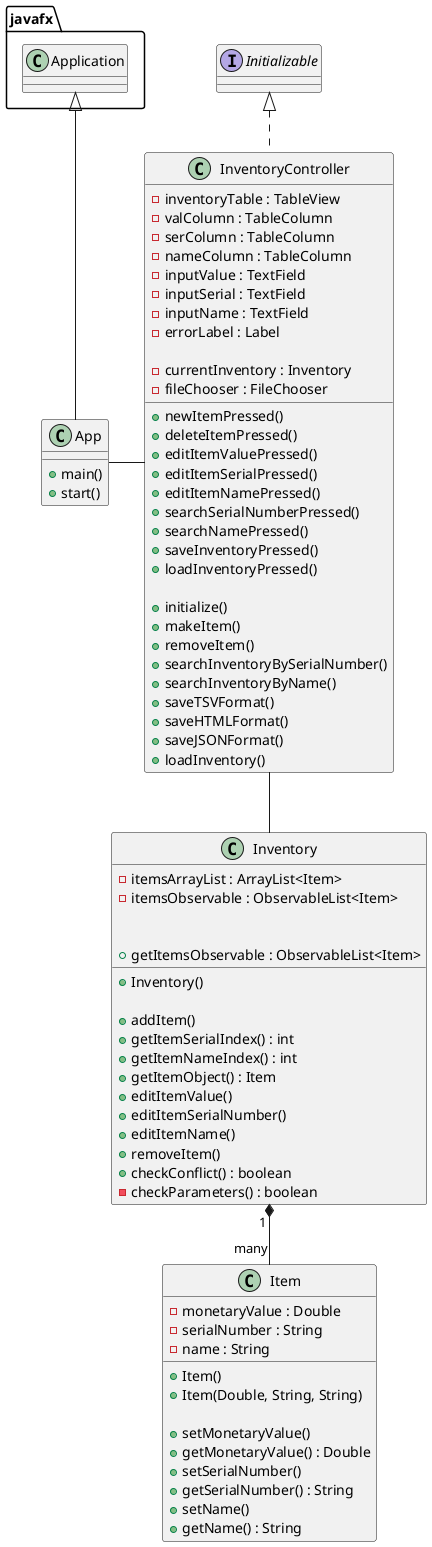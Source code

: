 @startuml
'https://plantuml.com/class-diagram

interface Initializable{}

class App {
    + main()
    + start()
}

class InventoryController {
- inventoryTable : TableView
- valColumn : TableColumn
- serColumn : TableColumn
- nameColumn : TableColumn
- inputValue : TextField
- inputSerial : TextField
- inputName : TextField
- errorLabel : Label

- currentInventory : Inventory
'13.2, 14.1
- fileChooser : FileChooser

'1
'8-10 handled in TableView
'3
+ newItemPressed()
'4
+ deleteItemPressed()
'5
+ editItemValuePressed()
'6
+ editItemSerialPressed()
'7
+ editItemNamePressed()
'11
+ searchSerialNumberPressed()
'12
+ searchNamePressed()
'13.0
+ saveInventoryPressed()
'14.0
+ loadInventoryPressed()

+ initialize()
+ makeItem()
+ removeItem()
'7 handled in TableView
'+ editItemName()
'+ editItemValue()
+ searchInventoryBySerialNumber()
+ searchInventoryByName()
'13.1.1
+ saveTSVFormat()
'13.1.2
+ saveHTMLFormat()
'13.1.3
+ saveJSONFormat()
+ loadInventory()
}

class Inventory {
- itemsArrayList : ArrayList<Item>
- itemsObservable : ObservableList<Item>

+ Inventory()

'3.0, calls checkConflict
+ addItem()
+ getItemSerialIndex() : int
+ getItemNameIndex() : int
+ getItemObject() : Item
+ getItemsObservable : ObservableList<Item>
'5
+ editItemValue()
'6.0, calls checkConflict
+ editItemSerialNumber()
'7
+ editItemName()
'4
+ removeItem()
'3.1, 6.1
+ checkConflict() : boolean
- checkParameters() : boolean
}

class Item {
'2.1
-monetaryValue : Double
'2.2
-serialNumber : String
'2.3
-name : String

+ Item()
+ Item(Double, String, String)

+ setMonetaryValue()
+ getMonetaryValue() : Double
+ setSerialNumber()
+ getSerialNumber() : String
+ setName()
+ getName() : String
}

javafx.Application <|-- App
App - InventoryController
Initializable <|.. InventoryController
InventoryController -- Inventory
Inventory "1 " *-- "many" Item
@enduml